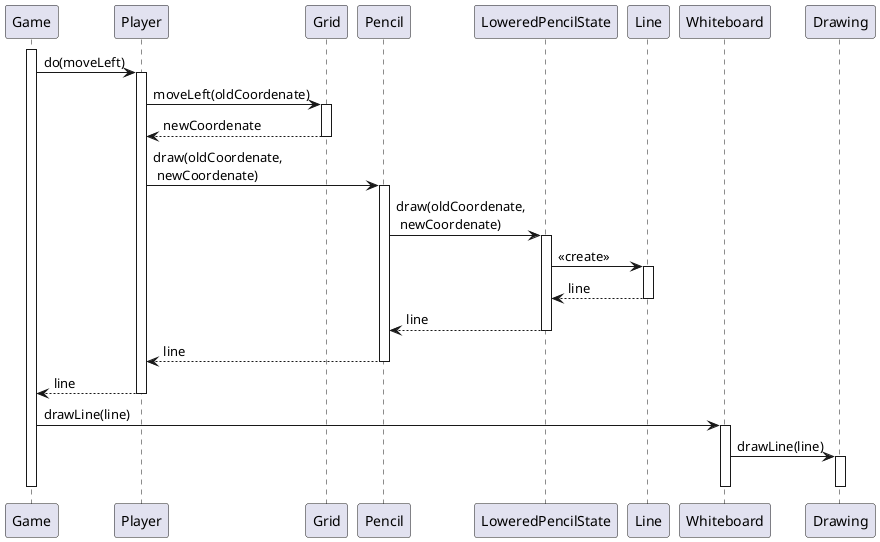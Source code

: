@startuml move_left_do_action

activate Game
Game -> Player: do(moveLeft)
activate Player

Player -> Grid: moveLeft(oldCoordenate)
activate Grid
return newCoordenate

Player -> Pencil: draw(oldCoordenate,\n newCoordenate)
activate Pencil
Pencil -> LoweredPencilState: draw(oldCoordenate, \n newCoordenate)
activate LoweredPencilState
LoweredPencilState -> Line: <<create>>
activate Line
return line
return line
return line
return line

Game -> Whiteboard: drawLine(line)
activate Whiteboard
Whiteboard -> Drawing: drawLine(line)
activate Drawing
deactivate Drawing
deactivate Whiteboard
deactivate Player
deactivate Game






@enduml